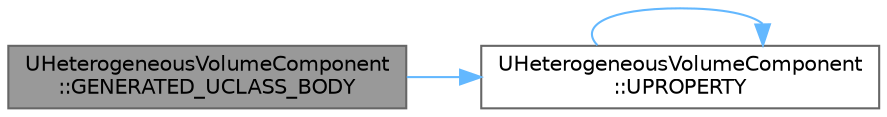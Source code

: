 digraph "UHeterogeneousVolumeComponent::GENERATED_UCLASS_BODY"
{
 // INTERACTIVE_SVG=YES
 // LATEX_PDF_SIZE
  bgcolor="transparent";
  edge [fontname=Helvetica,fontsize=10,labelfontname=Helvetica,labelfontsize=10];
  node [fontname=Helvetica,fontsize=10,shape=box,height=0.2,width=0.4];
  rankdir="LR";
  Node1 [id="Node000001",label="UHeterogeneousVolumeComponent\l::GENERATED_UCLASS_BODY",height=0.2,width=0.4,color="gray40", fillcolor="grey60", style="filled", fontcolor="black",tooltip=" "];
  Node1 -> Node2 [id="edge1_Node000001_Node000002",color="steelblue1",style="solid",tooltip=" "];
  Node2 [id="Node000002",label="UHeterogeneousVolumeComponent\l::UPROPERTY",height=0.2,width=0.4,color="grey40", fillcolor="white", style="filled",URL="$d7/d34/classUHeterogeneousVolumeComponent.html#a98611b45625e2bae0d03996c17dceef6",tooltip=" "];
  Node2 -> Node2 [id="edge2_Node000002_Node000002",color="steelblue1",style="solid",tooltip=" "];
}
